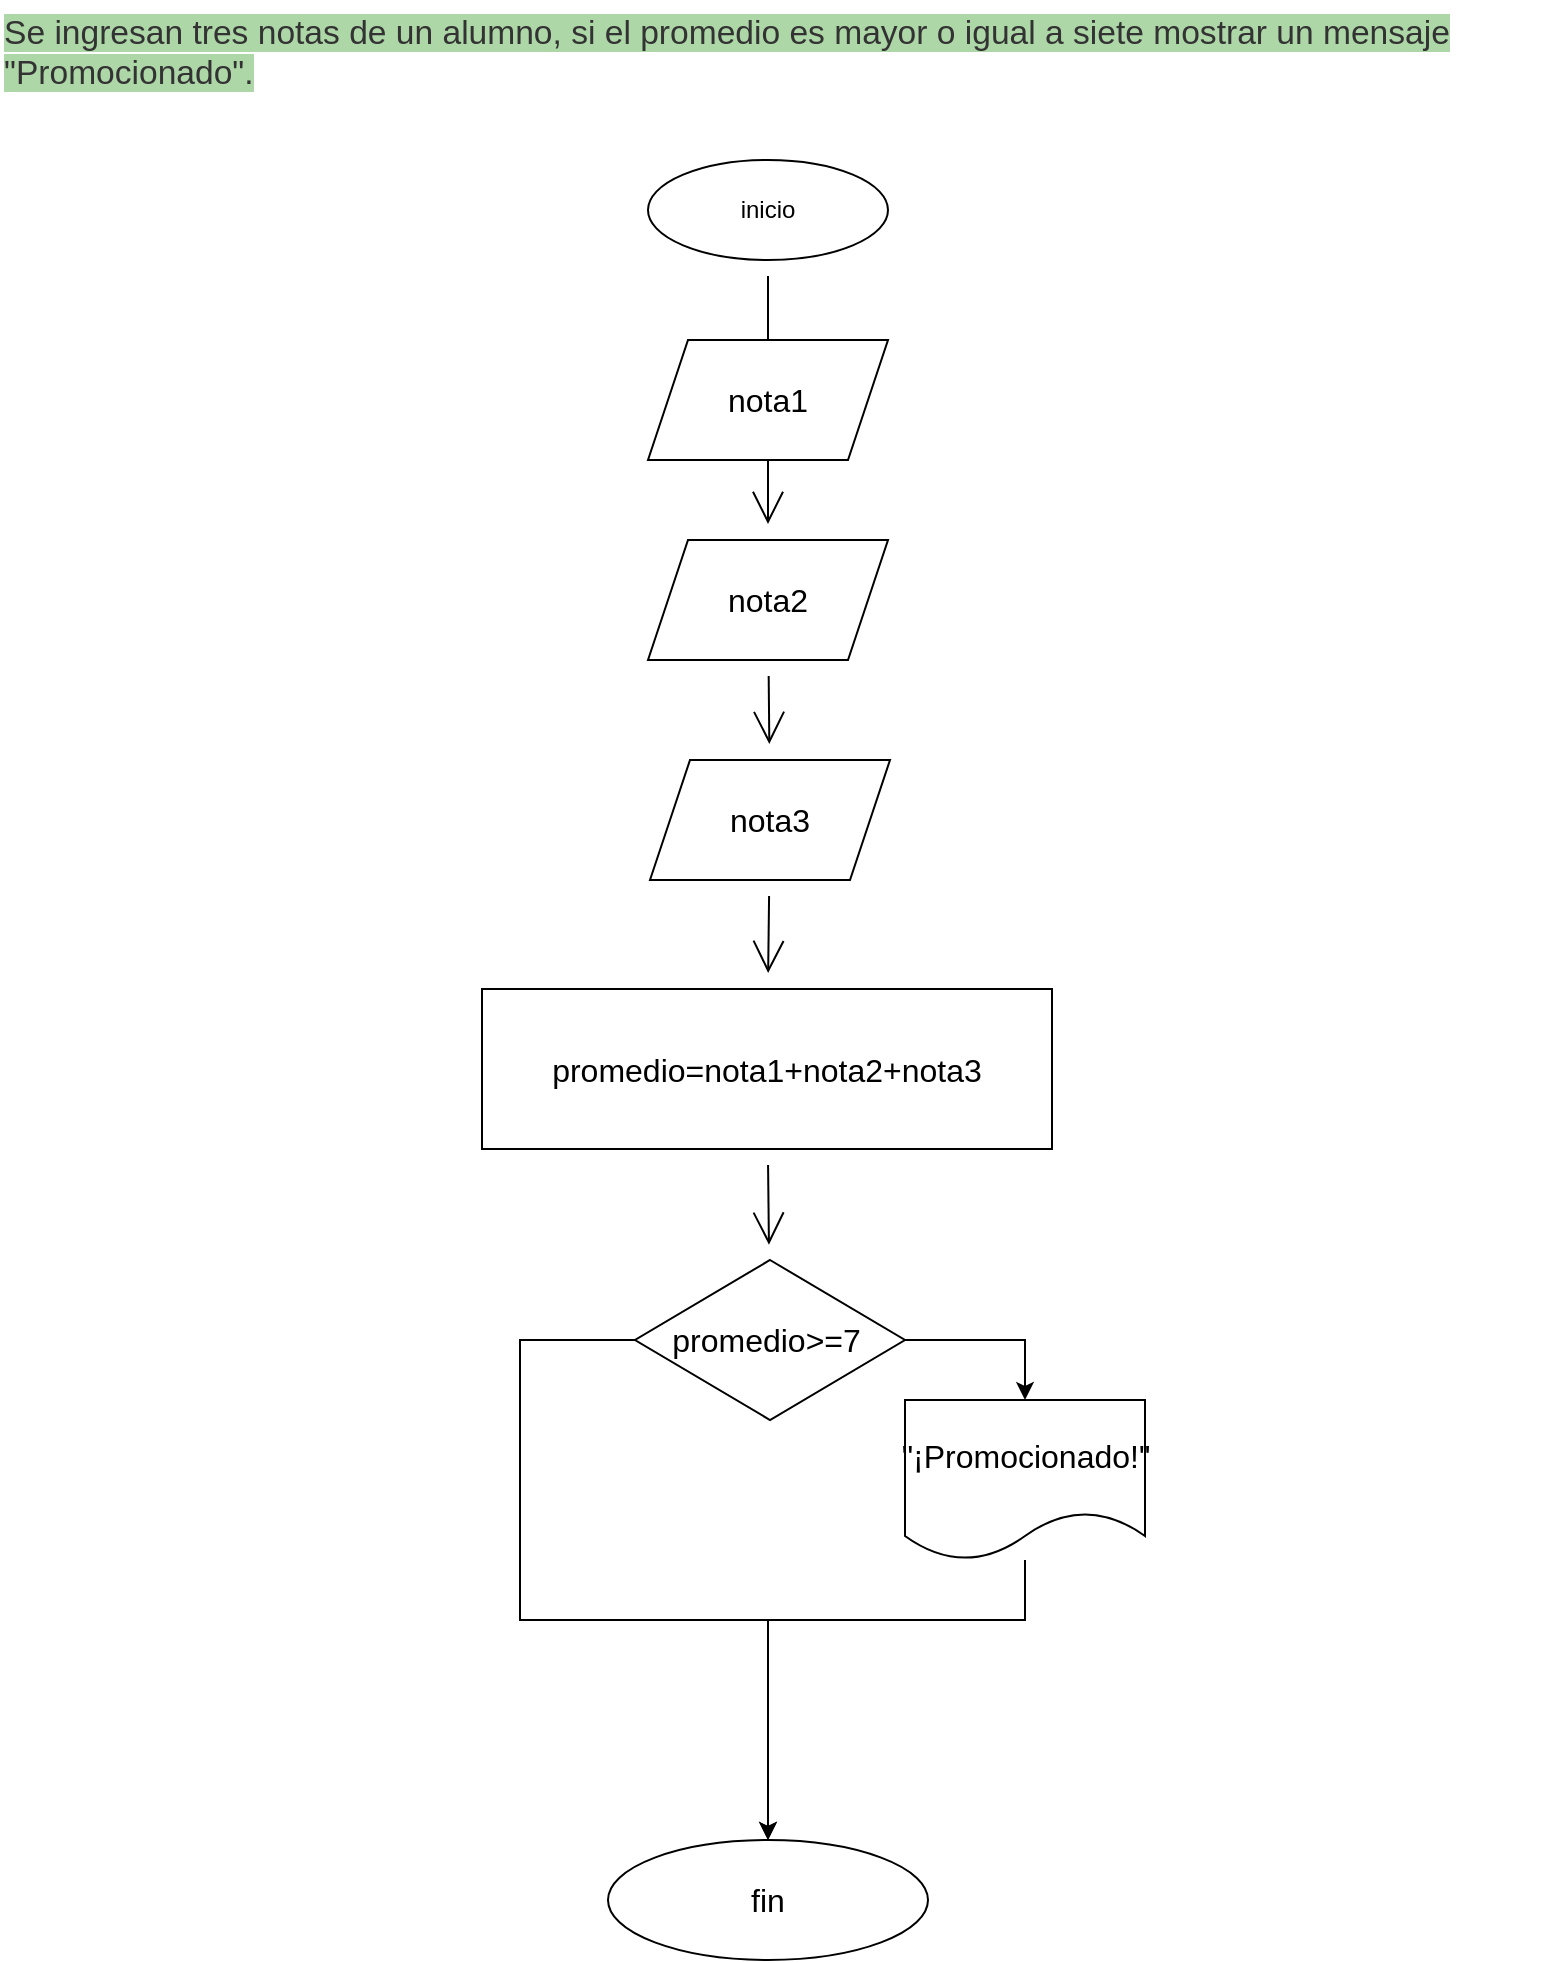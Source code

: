 <mxfile version="20.6.1" type="device"><diagram id="iWaVZfF4TbJvYyIJVg0c" name="Página-1"><mxGraphModel dx="825" dy="420" grid="1" gridSize="10" guides="1" tooltips="1" connect="1" arrows="1" fold="1" page="1" pageScale="1" pageWidth="827" pageHeight="1169" math="0" shadow="0"><root><mxCell id="0"/><mxCell id="1" parent="0"/><mxCell id="tDj22lPUyLN5h_fbzX4I-21" value="fin" style="ellipse;whiteSpace=wrap;html=1;fontSize=16;" parent="1" vertex="1"><mxGeometry x="334" y="930" width="160" height="60" as="geometry"/></mxCell><mxCell id="tDj22lPUyLN5h_fbzX4I-5" value="" style="edgeStyle=none;curved=1;rounded=0;orthogonalLoop=1;jettySize=auto;html=1;fontSize=12;endArrow=open;startSize=14;endSize=14;sourcePerimeterSpacing=8;targetPerimeterSpacing=8;" parent="1" source="4USkeOXQscByCtVcpI0--2" target="tDj22lPUyLN5h_fbzX4I-2" edge="1"><mxGeometry relative="1" as="geometry"/></mxCell><mxCell id="4USkeOXQscByCtVcpI0--2" value="inicio" style="ellipse;whiteSpace=wrap;html=1;" parent="1" vertex="1"><mxGeometry x="354" y="90" width="120" height="50" as="geometry"/></mxCell><mxCell id="tDj22lPUyLN5h_fbzX4I-1" value="nota1" style="shape=parallelogram;perimeter=parallelogramPerimeter;whiteSpace=wrap;html=1;fixedSize=1;fontSize=16;" parent="1" vertex="1"><mxGeometry x="354" y="180" width="120" height="60" as="geometry"/></mxCell><mxCell id="tDj22lPUyLN5h_fbzX4I-6" value="" style="edgeStyle=none;curved=1;rounded=0;orthogonalLoop=1;jettySize=auto;html=1;fontSize=12;endArrow=open;startSize=14;endSize=14;sourcePerimeterSpacing=8;targetPerimeterSpacing=8;" parent="1" source="tDj22lPUyLN5h_fbzX4I-2" target="tDj22lPUyLN5h_fbzX4I-3" edge="1"><mxGeometry relative="1" as="geometry"/></mxCell><mxCell id="tDj22lPUyLN5h_fbzX4I-2" value="nota2" style="shape=parallelogram;perimeter=parallelogramPerimeter;whiteSpace=wrap;html=1;fixedSize=1;fontSize=16;" parent="1" vertex="1"><mxGeometry x="354" y="280" width="120" height="60" as="geometry"/></mxCell><mxCell id="tDj22lPUyLN5h_fbzX4I-8" value="" style="edgeStyle=none;curved=1;rounded=0;orthogonalLoop=1;jettySize=auto;html=1;fontSize=12;endArrow=open;startSize=14;endSize=14;sourcePerimeterSpacing=8;targetPerimeterSpacing=8;" parent="1" source="tDj22lPUyLN5h_fbzX4I-3" target="tDj22lPUyLN5h_fbzX4I-7" edge="1"><mxGeometry relative="1" as="geometry"/></mxCell><mxCell id="tDj22lPUyLN5h_fbzX4I-3" value="nota3" style="shape=parallelogram;perimeter=parallelogramPerimeter;whiteSpace=wrap;html=1;fixedSize=1;fontSize=16;" parent="1" vertex="1"><mxGeometry x="355" y="390" width="120" height="60" as="geometry"/></mxCell><mxCell id="tDj22lPUyLN5h_fbzX4I-10" value="" style="edgeStyle=none;curved=1;rounded=0;orthogonalLoop=1;jettySize=auto;html=1;fontSize=12;endArrow=open;startSize=14;endSize=14;sourcePerimeterSpacing=8;targetPerimeterSpacing=8;" parent="1" source="tDj22lPUyLN5h_fbzX4I-7" target="tDj22lPUyLN5h_fbzX4I-9" edge="1"><mxGeometry relative="1" as="geometry"/></mxCell><mxCell id="tDj22lPUyLN5h_fbzX4I-7" value="promedio=nota1+nota2+nota3" style="rounded=0;whiteSpace=wrap;html=1;fontSize=16;" parent="1" vertex="1"><mxGeometry x="271" y="504.5" width="285" height="80" as="geometry"/></mxCell><mxCell id="GXy3XcYwjch9Eujwc-k0-1" style="edgeStyle=orthogonalEdgeStyle;rounded=0;orthogonalLoop=1;jettySize=auto;html=1;exitX=1;exitY=0.5;exitDx=0;exitDy=0;entryX=0.5;entryY=0;entryDx=0;entryDy=0;" edge="1" parent="1" source="tDj22lPUyLN5h_fbzX4I-9" target="tDj22lPUyLN5h_fbzX4I-12"><mxGeometry relative="1" as="geometry"/></mxCell><mxCell id="GXy3XcYwjch9Eujwc-k0-2" style="edgeStyle=orthogonalEdgeStyle;rounded=0;orthogonalLoop=1;jettySize=auto;html=1;exitX=0;exitY=0.5;exitDx=0;exitDy=0;entryX=0.5;entryY=0;entryDx=0;entryDy=0;" edge="1" parent="1" source="tDj22lPUyLN5h_fbzX4I-9" target="tDj22lPUyLN5h_fbzX4I-21"><mxGeometry relative="1" as="geometry"><Array as="points"><mxPoint x="290" y="680"/><mxPoint x="290" y="820"/><mxPoint x="414" y="820"/></Array></mxGeometry></mxCell><mxCell id="tDj22lPUyLN5h_fbzX4I-9" value="promedio&amp;gt;=7&amp;nbsp;" style="rhombus;whiteSpace=wrap;html=1;fontSize=16;" parent="1" vertex="1"><mxGeometry x="347.5" y="640" width="135" height="80" as="geometry"/></mxCell><mxCell id="GXy3XcYwjch9Eujwc-k0-3" style="edgeStyle=orthogonalEdgeStyle;rounded=0;orthogonalLoop=1;jettySize=auto;html=1;" edge="1" parent="1" source="tDj22lPUyLN5h_fbzX4I-12" target="tDj22lPUyLN5h_fbzX4I-21"><mxGeometry relative="1" as="geometry"><Array as="points"><mxPoint x="543" y="820"/><mxPoint x="414" y="820"/></Array></mxGeometry></mxCell><mxCell id="tDj22lPUyLN5h_fbzX4I-12" value="&quot;¡Promocionado!&quot;" style="shape=document;whiteSpace=wrap;html=1;boundedLbl=1;fontSize=16;" parent="1" vertex="1"><mxGeometry x="482.5" y="710" width="120" height="80" as="geometry"/></mxCell><mxCell id="4USkeOXQscByCtVcpI0--1" value="&lt;font face=&quot;sans-serif, arial&quot; color=&quot;#333333&quot;&gt;&lt;span style=&quot;font-size: 16.8px; background-color: rgb(174, 215, 168);&quot;&gt;Se ingresan tres notas de un alumno, si el promedio es mayor o igual a siete mostrar un mensaje &quot;Promocionado&quot;.&lt;/span&gt;&lt;/font&gt;" style="text;whiteSpace=wrap;html=1;" parent="1" vertex="1"><mxGeometry x="30" y="10" width="770" height="100" as="geometry"/></mxCell></root></mxGraphModel></diagram></mxfile>